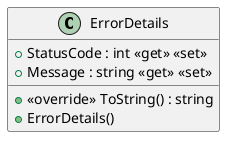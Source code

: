 @startuml ErrorDetails
class ErrorDetails  {
    + StatusCode : int <<get>> <<set>>
    + Message : string <<get>> <<set>>
    + <<override>> ToString() : string
    + ErrorDetails()
}
@enduml